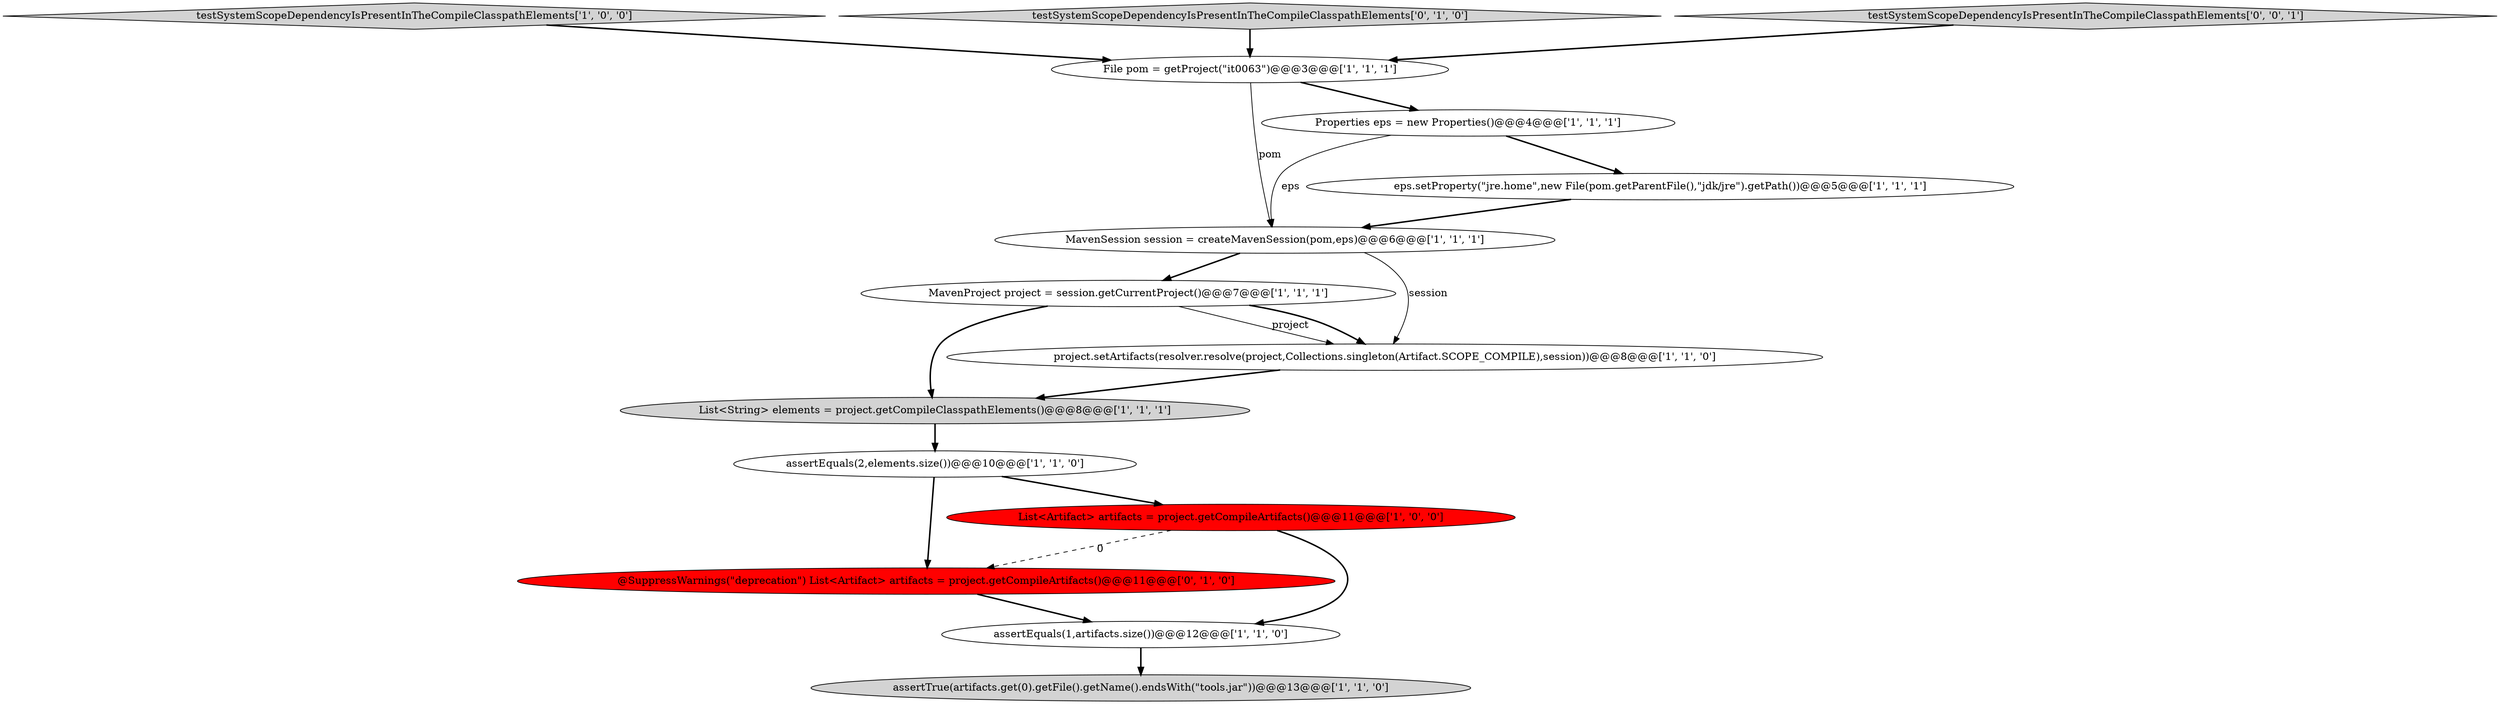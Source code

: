 digraph {
8 [style = filled, label = "assertTrue(artifacts.get(0).getFile().getName().endsWith(\"tools.jar\"))@@@13@@@['1', '1', '0']", fillcolor = lightgray, shape = ellipse image = "AAA0AAABBB1BBB"];
13 [style = filled, label = "@SuppressWarnings(\"deprecation\") List<Artifact> artifacts = project.getCompileArtifacts()@@@11@@@['0', '1', '0']", fillcolor = red, shape = ellipse image = "AAA1AAABBB2BBB"];
10 [style = filled, label = "MavenProject project = session.getCurrentProject()@@@7@@@['1', '1', '1']", fillcolor = white, shape = ellipse image = "AAA0AAABBB1BBB"];
2 [style = filled, label = "MavenSession session = createMavenSession(pom,eps)@@@6@@@['1', '1', '1']", fillcolor = white, shape = ellipse image = "AAA0AAABBB1BBB"];
1 [style = filled, label = "List<String> elements = project.getCompileClasspathElements()@@@8@@@['1', '1', '1']", fillcolor = lightgray, shape = ellipse image = "AAA0AAABBB1BBB"];
7 [style = filled, label = "File pom = getProject(\"it0063\")@@@3@@@['1', '1', '1']", fillcolor = white, shape = ellipse image = "AAA0AAABBB1BBB"];
6 [style = filled, label = "List<Artifact> artifacts = project.getCompileArtifacts()@@@11@@@['1', '0', '0']", fillcolor = red, shape = ellipse image = "AAA1AAABBB1BBB"];
4 [style = filled, label = "eps.setProperty(\"jre.home\",new File(pom.getParentFile(),\"jdk/jre\").getPath())@@@5@@@['1', '1', '1']", fillcolor = white, shape = ellipse image = "AAA0AAABBB1BBB"];
9 [style = filled, label = "testSystemScopeDependencyIsPresentInTheCompileClasspathElements['1', '0', '0']", fillcolor = lightgray, shape = diamond image = "AAA0AAABBB1BBB"];
12 [style = filled, label = "testSystemScopeDependencyIsPresentInTheCompileClasspathElements['0', '1', '0']", fillcolor = lightgray, shape = diamond image = "AAA0AAABBB2BBB"];
5 [style = filled, label = "Properties eps = new Properties()@@@4@@@['1', '1', '1']", fillcolor = white, shape = ellipse image = "AAA0AAABBB1BBB"];
11 [style = filled, label = "project.setArtifacts(resolver.resolve(project,Collections.singleton(Artifact.SCOPE_COMPILE),session))@@@8@@@['1', '1', '0']", fillcolor = white, shape = ellipse image = "AAA0AAABBB1BBB"];
0 [style = filled, label = "assertEquals(1,artifacts.size())@@@12@@@['1', '1', '0']", fillcolor = white, shape = ellipse image = "AAA0AAABBB1BBB"];
14 [style = filled, label = "testSystemScopeDependencyIsPresentInTheCompileClasspathElements['0', '0', '1']", fillcolor = lightgray, shape = diamond image = "AAA0AAABBB3BBB"];
3 [style = filled, label = "assertEquals(2,elements.size())@@@10@@@['1', '1', '0']", fillcolor = white, shape = ellipse image = "AAA0AAABBB1BBB"];
7->2 [style = solid, label="pom"];
11->1 [style = bold, label=""];
5->2 [style = solid, label="eps"];
1->3 [style = bold, label=""];
3->6 [style = bold, label=""];
6->0 [style = bold, label=""];
4->2 [style = bold, label=""];
9->7 [style = bold, label=""];
2->10 [style = bold, label=""];
12->7 [style = bold, label=""];
2->11 [style = solid, label="session"];
14->7 [style = bold, label=""];
7->5 [style = bold, label=""];
6->13 [style = dashed, label="0"];
5->4 [style = bold, label=""];
0->8 [style = bold, label=""];
3->13 [style = bold, label=""];
10->11 [style = solid, label="project"];
10->1 [style = bold, label=""];
13->0 [style = bold, label=""];
10->11 [style = bold, label=""];
}
